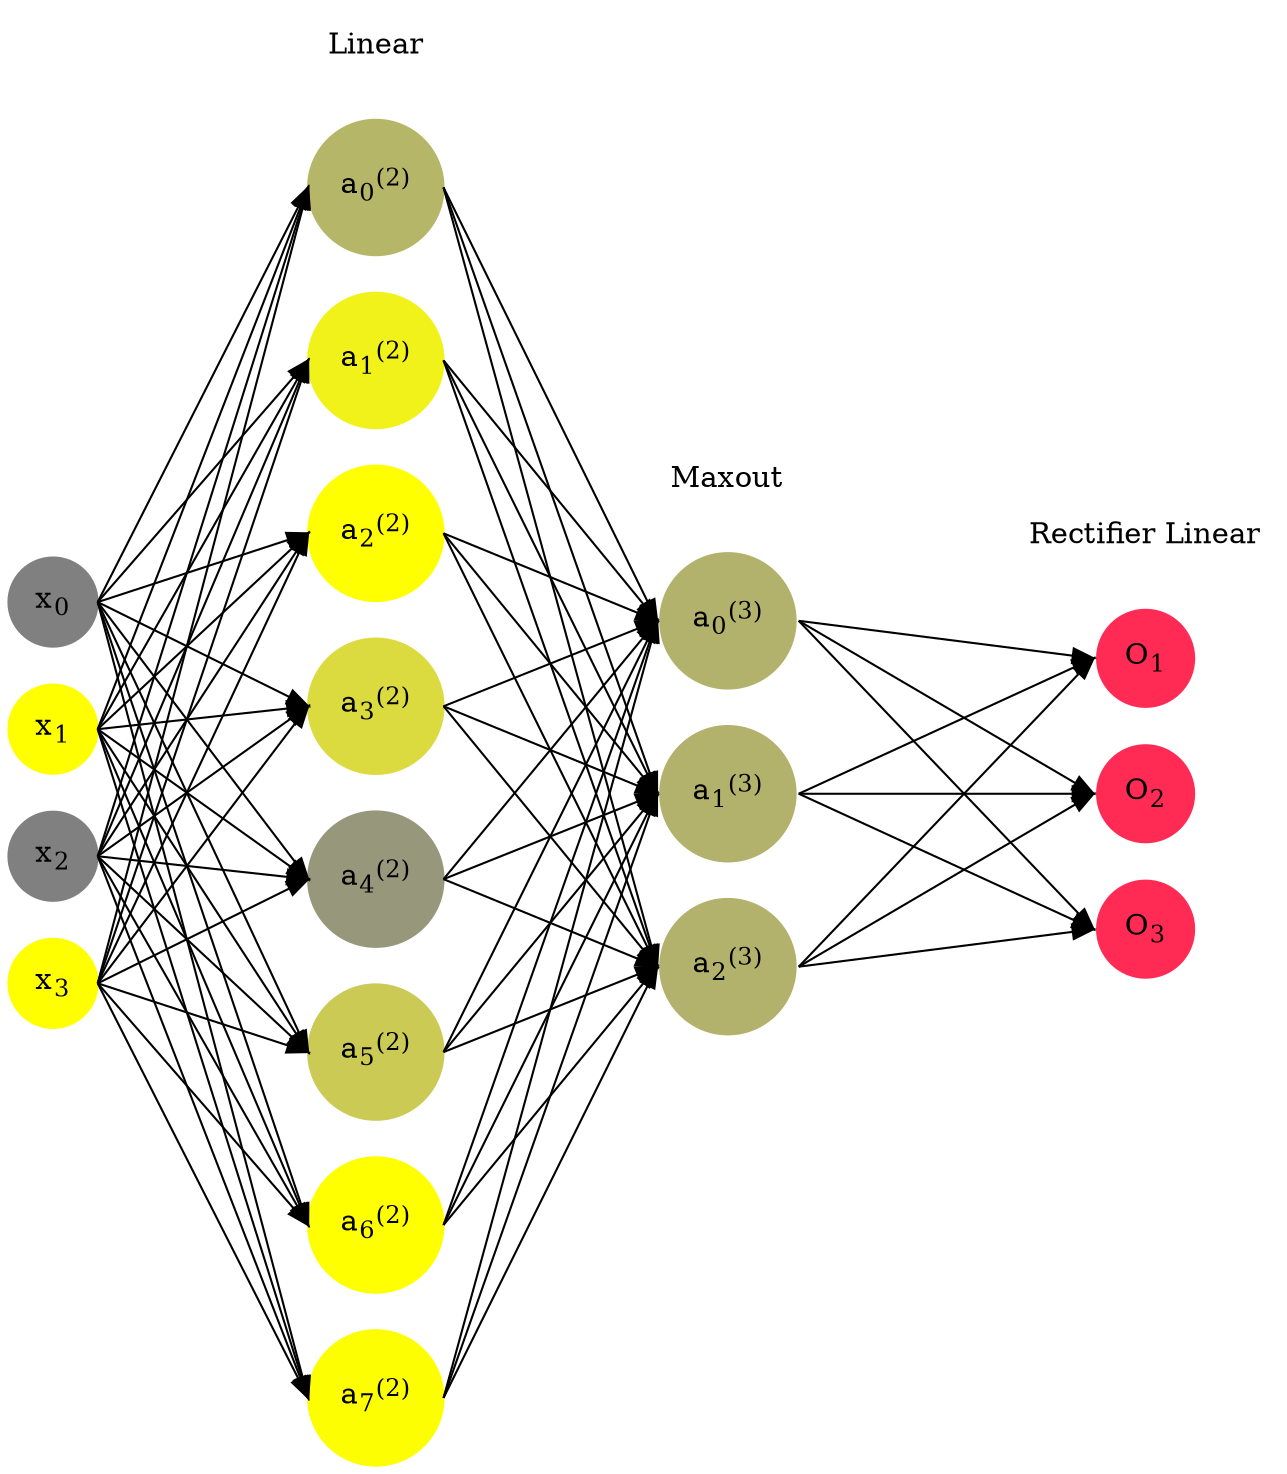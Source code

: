 digraph G {
	rankdir = LR;
	splines=false;
	edge[style=invis];
	ranksep= 1.4;
	{
	node [shape=circle, color="0.1667, 0.0, 0.5", style=filled, fillcolor="0.1667, 0.0, 0.5"];
	x0 [label=<x<sub>0</sub>>];
	}
	{
	node [shape=circle, color="0.1667, 1.0, 1.0", style=filled, fillcolor="0.1667, 1.0, 1.0"];
	x1 [label=<x<sub>1</sub>>];
	}
	{
	node [shape=circle, color="0.1667, 0.0, 0.5", style=filled, fillcolor="0.1667, 0.0, 0.5"];
	x2 [label=<x<sub>2</sub>>];
	}
	{
	node [shape=circle, color="0.1667, 1.0, 1.0", style=filled, fillcolor="0.1667, 1.0, 1.0"];
	x3 [label=<x<sub>3</sub>>];
	}
	{
	node [shape=circle, color="0.1667, 0.428266, 0.714133", style=filled, fillcolor="0.1667, 0.428266, 0.714133"];
	a02 [label=<a<sub>0</sub><sup>(2)</sup>>];
	}
	{
	node [shape=circle, color="0.1667, 0.890750, 0.945375", style=filled, fillcolor="0.1667, 0.890750, 0.945375"];
	a12 [label=<a<sub>1</sub><sup>(2)</sup>>];
	}
	{
	node [shape=circle, color="0.1667, 2.371501, 1.685751", style=filled, fillcolor="0.1667, 2.371501, 1.685751"];
	a22 [label=<a<sub>2</sub><sup>(2)</sup>>];
	}
	{
	node [shape=circle, color="0.1667, 0.711559, 0.855779", style=filled, fillcolor="0.1667, 0.711559, 0.855779"];
	a32 [label=<a<sub>3</sub><sup>(2)</sup>>];
	}
	{
	node [shape=circle, color="0.1667, 0.185694, 0.592847", style=filled, fillcolor="0.1667, 0.185694, 0.592847"];
	a42 [label=<a<sub>4</sub><sup>(2)</sup>>];
	}
	{
	node [shape=circle, color="0.1667, 0.580768, 0.790384", style=filled, fillcolor="0.1667, 0.580768, 0.790384"];
	a52 [label=<a<sub>5</sub><sup>(2)</sup>>];
	}
	{
	node [shape=circle, color="0.1667, 1.102647, 1.051324", style=filled, fillcolor="0.1667, 1.102647, 1.051324"];
	a62 [label=<a<sub>6</sub><sup>(2)</sup>>];
	}
	{
	node [shape=circle, color="0.1667, 0.987094, 0.993547", style=filled, fillcolor="0.1667, 0.987094, 0.993547"];
	a72 [label=<a<sub>7</sub><sup>(2)</sup>>];
	}
	{
	node [shape=circle, color="0.1667, 0.392714, 0.696357", style=filled, fillcolor="0.1667, 0.392714, 0.696357"];
	a03 [label=<a<sub>0</sub><sup>(3)</sup>>];
	}
	{
	node [shape=circle, color="0.1667, 0.392714, 0.696357", style=filled, fillcolor="0.1667, 0.392714, 0.696357"];
	a13 [label=<a<sub>1</sub><sup>(3)</sup>>];
	}
	{
	node [shape=circle, color="0.1667, 0.392714, 0.696357", style=filled, fillcolor="0.1667, 0.392714, 0.696357"];
	a23 [label=<a<sub>2</sub><sup>(3)</sup>>];
	}
	{
	node [shape=circle, color="0.9667, 0.83, 1.0", style=filled, fillcolor="0.9667, 0.83, 1.0"];
	O1 [label=<O<sub>1</sub>>];
	}
	{
	node [shape=circle, color="0.9667, 0.83, 1.0", style=filled, fillcolor="0.9667, 0.83, 1.0"];
	O2 [label=<O<sub>2</sub>>];
	}
	{
	node [shape=circle, color="0.9667, 0.83, 1.0", style=filled, fillcolor="0.9667, 0.83, 1.0"];
	O3 [label=<O<sub>3</sub>>];
	}
	{
	rank=same;
	x0->x1->x2->x3;
	}
	{
	rank=same;
	a02->a12->a22->a32->a42->a52->a62->a72;
	}
	{
	rank=same;
	a03->a13->a23;
	}
	{
	rank=same;
	O1->O2->O3;
	}
	l1 [shape=plaintext,label="Linear"];
	l1->a02;
	{rank=same; l1;a02};
	l2 [shape=plaintext,label="Maxout"];
	l2->a03;
	{rank=same; l2;a03};
	l3 [shape=plaintext,label="Rectifier Linear"];
	l3->O1;
	{rank=same; l3;O1};
edge[style=solid, tailport=e, headport=w];
	{x0;x1;x2;x3} -> {a02;a12;a22;a32;a42;a52;a62;a72};
	{a02;a12;a22;a32;a42;a52;a62;a72} -> {a03;a13;a23};
	{a03;a13;a23} -> {O1,O2,O3};
}